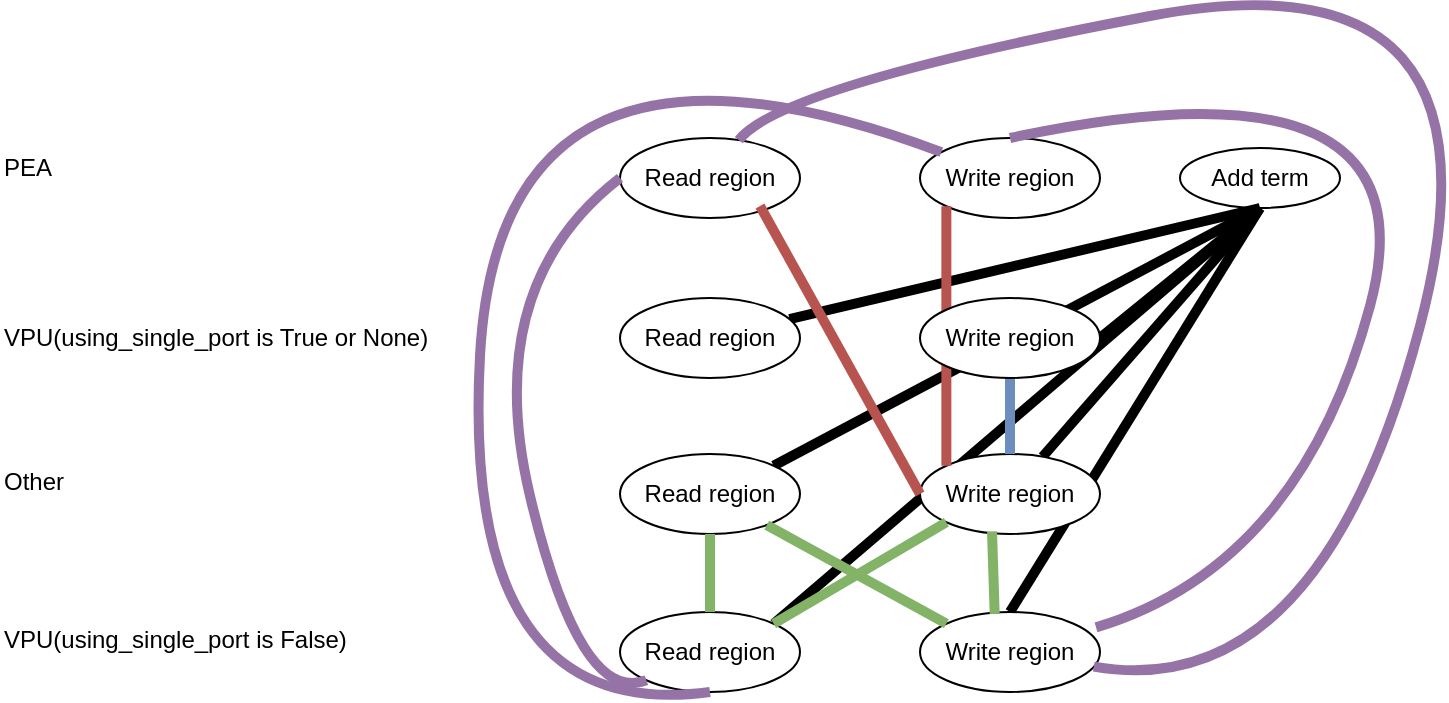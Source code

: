 <mxfile version="20.2.5" type="github">
  <diagram id="PxeQEXHzFKQ4PrNTcv5A" name="第 1 页">
    <mxGraphModel dx="2062" dy="1132" grid="1" gridSize="10" guides="1" tooltips="1" connect="1" arrows="1" fold="1" page="1" pageScale="1" pageWidth="827" pageHeight="1169" math="0" shadow="0">
      <root>
        <mxCell id="0" />
        <mxCell id="1" parent="0" />
        <mxCell id="am_DWn_WP4FMPw5h6pt2-2" value="PEA" style="text;html=1;strokeColor=none;fillColor=none;align=left;verticalAlign=middle;whiteSpace=wrap;rounded=0;" vertex="1" parent="1">
          <mxGeometry x="160" y="116" width="60" height="30" as="geometry" />
        </mxCell>
        <mxCell id="am_DWn_WP4FMPw5h6pt2-3" value="VPU(using_single_port is True or None)" style="text;html=1;strokeColor=none;fillColor=none;align=left;verticalAlign=middle;whiteSpace=wrap;rounded=0;" vertex="1" parent="1">
          <mxGeometry x="160" y="201" width="230" height="30" as="geometry" />
        </mxCell>
        <mxCell id="am_DWn_WP4FMPw5h6pt2-4" value="Other" style="text;whiteSpace=wrap;html=1;align=left;" vertex="1" parent="1">
          <mxGeometry x="160" y="274" width="60" height="40" as="geometry" />
        </mxCell>
        <mxCell id="am_DWn_WP4FMPw5h6pt2-5" value="VPU(using_single_port is False)" style="text;whiteSpace=wrap;html=1;align=left;" vertex="1" parent="1">
          <mxGeometry x="160" y="353" width="200" height="40" as="geometry" />
        </mxCell>
        <mxCell id="am_DWn_WP4FMPw5h6pt2-6" value="Read region" style="ellipse;whiteSpace=wrap;html=1;" vertex="1" parent="1">
          <mxGeometry x="470" y="116" width="90" height="40" as="geometry" />
        </mxCell>
        <mxCell id="am_DWn_WP4FMPw5h6pt2-7" value="Write region" style="ellipse;whiteSpace=wrap;html=1;" vertex="1" parent="1">
          <mxGeometry x="620" y="116" width="90" height="40" as="geometry" />
        </mxCell>
        <mxCell id="am_DWn_WP4FMPw5h6pt2-8" value="Add term" style="ellipse;whiteSpace=wrap;html=1;" vertex="1" parent="1">
          <mxGeometry x="750" y="121" width="80" height="30" as="geometry" />
        </mxCell>
        <mxCell id="am_DWn_WP4FMPw5h6pt2-20" value="" style="endArrow=none;html=1;rounded=0;entryX=0.5;entryY=1;entryDx=0;entryDy=0;strokeWidth=5;" edge="1" parent="1" source="am_DWn_WP4FMPw5h6pt2-9" target="am_DWn_WP4FMPw5h6pt2-8">
          <mxGeometry width="50" height="50" relative="1" as="geometry">
            <mxPoint x="770" y="240" as="sourcePoint" />
            <mxPoint x="820" y="190" as="targetPoint" />
          </mxGeometry>
        </mxCell>
        <mxCell id="am_DWn_WP4FMPw5h6pt2-21" value="" style="endArrow=none;html=1;rounded=0;entryX=0.5;entryY=1;entryDx=0;entryDy=0;exitX=1;exitY=0.5;exitDx=0;exitDy=0;strokeWidth=5;" edge="1" parent="1" source="am_DWn_WP4FMPw5h6pt2-10" target="am_DWn_WP4FMPw5h6pt2-8">
          <mxGeometry width="50" height="50" relative="1" as="geometry">
            <mxPoint x="567.002" y="254.822" as="sourcePoint" />
            <mxPoint x="800" y="215" as="targetPoint" />
          </mxGeometry>
        </mxCell>
        <mxCell id="am_DWn_WP4FMPw5h6pt2-22" value="" style="endArrow=none;html=1;rounded=0;entryX=0.5;entryY=1;entryDx=0;entryDy=0;exitX=1;exitY=0;exitDx=0;exitDy=0;strokeWidth=5;" edge="1" parent="1" source="am_DWn_WP4FMPw5h6pt2-11" target="am_DWn_WP4FMPw5h6pt2-8">
          <mxGeometry width="50" height="50" relative="1" as="geometry">
            <mxPoint x="567.002" y="254.822" as="sourcePoint" />
            <mxPoint x="800" y="215" as="targetPoint" />
          </mxGeometry>
        </mxCell>
        <mxCell id="am_DWn_WP4FMPw5h6pt2-23" value="" style="endArrow=none;html=1;rounded=0;entryX=0.5;entryY=1;entryDx=0;entryDy=0;strokeWidth=5;" edge="1" parent="1" source="am_DWn_WP4FMPw5h6pt2-12" target="am_DWn_WP4FMPw5h6pt2-8">
          <mxGeometry width="50" height="50" relative="1" as="geometry">
            <mxPoint x="577.002" y="264.822" as="sourcePoint" />
            <mxPoint x="810" y="225" as="targetPoint" />
          </mxGeometry>
        </mxCell>
        <mxCell id="am_DWn_WP4FMPw5h6pt2-24" value="" style="endArrow=none;html=1;rounded=0;entryX=0.5;entryY=1;entryDx=0;entryDy=0;exitX=1;exitY=0;exitDx=0;exitDy=0;strokeWidth=5;" edge="1" parent="1" source="am_DWn_WP4FMPw5h6pt2-13" target="am_DWn_WP4FMPw5h6pt2-8">
          <mxGeometry width="50" height="50" relative="1" as="geometry">
            <mxPoint x="694.575" y="311.991" as="sourcePoint" />
            <mxPoint x="800" y="215" as="targetPoint" />
          </mxGeometry>
        </mxCell>
        <mxCell id="am_DWn_WP4FMPw5h6pt2-25" value="" style="endArrow=none;html=1;rounded=0;entryX=0.5;entryY=1;entryDx=0;entryDy=0;exitX=0.5;exitY=0;exitDx=0;exitDy=0;strokeWidth=5;" edge="1" parent="1" source="am_DWn_WP4FMPw5h6pt2-14" target="am_DWn_WP4FMPw5h6pt2-8">
          <mxGeometry width="50" height="50" relative="1" as="geometry">
            <mxPoint x="704.575" y="321.991" as="sourcePoint" />
            <mxPoint x="810" y="220" as="targetPoint" />
          </mxGeometry>
        </mxCell>
        <mxCell id="am_DWn_WP4FMPw5h6pt2-9" value="Read region" style="ellipse;whiteSpace=wrap;html=1;" vertex="1" parent="1">
          <mxGeometry x="470" y="196" width="90" height="40" as="geometry" />
        </mxCell>
        <mxCell id="am_DWn_WP4FMPw5h6pt2-11" value="Read region" style="ellipse;whiteSpace=wrap;html=1;" vertex="1" parent="1">
          <mxGeometry x="470" y="274" width="90" height="40" as="geometry" />
        </mxCell>
        <mxCell id="am_DWn_WP4FMPw5h6pt2-12" value="Write region" style="ellipse;whiteSpace=wrap;html=1;" vertex="1" parent="1">
          <mxGeometry x="620" y="274" width="90" height="40" as="geometry" />
        </mxCell>
        <mxCell id="am_DWn_WP4FMPw5h6pt2-13" value="Read region" style="ellipse;whiteSpace=wrap;html=1;" vertex="1" parent="1">
          <mxGeometry x="470" y="353" width="90" height="40" as="geometry" />
        </mxCell>
        <mxCell id="am_DWn_WP4FMPw5h6pt2-14" value="Write region" style="ellipse;whiteSpace=wrap;html=1;" vertex="1" parent="1">
          <mxGeometry x="620" y="353" width="90" height="40" as="geometry" />
        </mxCell>
        <mxCell id="am_DWn_WP4FMPw5h6pt2-26" value="" style="endArrow=none;html=1;rounded=0;entryX=0.5;entryY=1;entryDx=0;entryDy=0;exitX=0.5;exitY=0;exitDx=0;exitDy=0;fillColor=#dae8fc;strokeColor=#6c8ebf;strokeWidth=5;" edge="1" parent="1" source="am_DWn_WP4FMPw5h6pt2-12" target="am_DWn_WP4FMPw5h6pt2-10">
          <mxGeometry width="50" height="50" relative="1" as="geometry">
            <mxPoint x="650" y="280" as="sourcePoint" />
            <mxPoint x="700" y="230" as="targetPoint" />
          </mxGeometry>
        </mxCell>
        <mxCell id="am_DWn_WP4FMPw5h6pt2-27" value="" style="endArrow=none;html=1;rounded=0;strokeWidth=5;exitX=0;exitY=0.5;exitDx=0;exitDy=0;fillColor=#f8cecc;strokeColor=#b85450;" edge="1" parent="1" source="am_DWn_WP4FMPw5h6pt2-12">
          <mxGeometry width="50" height="50" relative="1" as="geometry">
            <mxPoint x="490" y="200" as="sourcePoint" />
            <mxPoint x="540" y="150" as="targetPoint" />
          </mxGeometry>
        </mxCell>
        <mxCell id="am_DWn_WP4FMPw5h6pt2-28" value="" style="endArrow=none;html=1;rounded=0;strokeWidth=5;exitX=0;exitY=0;exitDx=0;exitDy=0;fillColor=#f8cecc;strokeColor=#b85450;entryX=0;entryY=1;entryDx=0;entryDy=0;" edge="1" parent="1" source="am_DWn_WP4FMPw5h6pt2-12" target="am_DWn_WP4FMPw5h6pt2-7">
          <mxGeometry width="50" height="50" relative="1" as="geometry">
            <mxPoint x="630" y="304" as="sourcePoint" />
            <mxPoint x="550" y="160" as="targetPoint" />
          </mxGeometry>
        </mxCell>
        <mxCell id="am_DWn_WP4FMPw5h6pt2-29" value="" style="endArrow=none;html=1;rounded=0;strokeWidth=5;entryX=0;entryY=0;entryDx=0;entryDy=0;fillColor=#d5e8d4;strokeColor=#82b366;" edge="1" parent="1" source="am_DWn_WP4FMPw5h6pt2-11" target="am_DWn_WP4FMPw5h6pt2-14">
          <mxGeometry width="50" height="50" relative="1" as="geometry">
            <mxPoint x="515" y="364" as="sourcePoint" />
            <mxPoint x="515" y="384.711" as="targetPoint" />
          </mxGeometry>
        </mxCell>
        <mxCell id="am_DWn_WP4FMPw5h6pt2-30" value="" style="endArrow=none;html=1;rounded=0;strokeWidth=5;entryX=1;entryY=0;entryDx=0;entryDy=0;exitX=0;exitY=1;exitDx=0;exitDy=0;fillColor=#d5e8d4;strokeColor=#82b366;" edge="1" parent="1" source="am_DWn_WP4FMPw5h6pt2-12" target="am_DWn_WP4FMPw5h6pt2-13">
          <mxGeometry width="50" height="50" relative="1" as="geometry">
            <mxPoint x="553.522" y="319.47" as="sourcePoint" />
            <mxPoint x="643.18" y="368.858" as="targetPoint" />
          </mxGeometry>
        </mxCell>
        <mxCell id="am_DWn_WP4FMPw5h6pt2-31" value="" style="endArrow=none;html=1;rounded=0;strokeWidth=5;entryX=0.415;entryY=0.025;entryDx=0;entryDy=0;exitX=0.4;exitY=0.967;exitDx=0;exitDy=0;exitPerimeter=0;entryPerimeter=0;fillColor=#d5e8d4;strokeColor=#82b366;" edge="1" parent="1" source="am_DWn_WP4FMPw5h6pt2-12" target="am_DWn_WP4FMPw5h6pt2-14">
          <mxGeometry width="50" height="50" relative="1" as="geometry">
            <mxPoint x="563.522" y="329.47" as="sourcePoint" />
            <mxPoint x="653.18" y="378.858" as="targetPoint" />
          </mxGeometry>
        </mxCell>
        <mxCell id="am_DWn_WP4FMPw5h6pt2-32" value="" style="endArrow=none;html=1;rounded=0;strokeWidth=5;entryX=0.5;entryY=0;entryDx=0;entryDy=0;exitX=0.5;exitY=1;exitDx=0;exitDy=0;fillColor=#d5e8d4;strokeColor=#82b366;" edge="1" parent="1" source="am_DWn_WP4FMPw5h6pt2-11" target="am_DWn_WP4FMPw5h6pt2-13">
          <mxGeometry width="50" height="50" relative="1" as="geometry">
            <mxPoint x="573.522" y="339.47" as="sourcePoint" />
            <mxPoint x="663.18" y="388.858" as="targetPoint" />
          </mxGeometry>
        </mxCell>
        <mxCell id="am_DWn_WP4FMPw5h6pt2-33" value="" style="curved=1;endArrow=none;html=1;rounded=0;strokeWidth=5;entryX=0;entryY=0.5;entryDx=0;entryDy=0;exitX=0;exitY=1;exitDx=0;exitDy=0;fillColor=#e1d5e7;strokeColor=#9673a6;endFill=0;" edge="1" parent="1" source="am_DWn_WP4FMPw5h6pt2-13" target="am_DWn_WP4FMPw5h6pt2-6">
          <mxGeometry width="50" height="50" relative="1" as="geometry">
            <mxPoint x="400" y="400" as="sourcePoint" />
            <mxPoint x="450" y="350" as="targetPoint" />
            <Array as="points">
              <mxPoint x="450" y="400" />
              <mxPoint x="400" y="190" />
            </Array>
          </mxGeometry>
        </mxCell>
        <mxCell id="am_DWn_WP4FMPw5h6pt2-34" value="" style="curved=1;endArrow=none;html=1;rounded=0;strokeWidth=5;exitX=0.5;exitY=1;exitDx=0;exitDy=0;fillColor=#e1d5e7;strokeColor=#9673a6;endFill=0;" edge="1" parent="1" source="am_DWn_WP4FMPw5h6pt2-13" target="am_DWn_WP4FMPw5h6pt2-7">
          <mxGeometry width="50" height="50" relative="1" as="geometry">
            <mxPoint x="493.18" y="397.142" as="sourcePoint" />
            <mxPoint x="480" y="146" as="targetPoint" />
            <Array as="points">
              <mxPoint x="390" y="410" />
              <mxPoint x="410" y="40" />
            </Array>
          </mxGeometry>
        </mxCell>
        <mxCell id="am_DWn_WP4FMPw5h6pt2-35" value="" style="curved=1;endArrow=none;html=1;rounded=0;strokeWidth=5;exitX=0.978;exitY=0.192;exitDx=0;exitDy=0;exitPerimeter=0;entryX=0.5;entryY=0;entryDx=0;entryDy=0;fillColor=#e1d5e7;strokeColor=#9673a6;endFill=0;" edge="1" parent="1" source="am_DWn_WP4FMPw5h6pt2-14" target="am_DWn_WP4FMPw5h6pt2-7">
          <mxGeometry width="50" height="50" relative="1" as="geometry">
            <mxPoint x="820" y="420" as="sourcePoint" />
            <mxPoint x="870" y="370" as="targetPoint" />
            <Array as="points">
              <mxPoint x="810" y="330" />
              <mxPoint x="880" y="70" />
            </Array>
          </mxGeometry>
        </mxCell>
        <mxCell id="am_DWn_WP4FMPw5h6pt2-36" value="" style="curved=1;endArrow=none;html=1;rounded=0;strokeWidth=5;fillColor=#e1d5e7;strokeColor=#9673a6;endFill=0;" edge="1" parent="1" source="am_DWn_WP4FMPw5h6pt2-14" target="am_DWn_WP4FMPw5h6pt2-6">
          <mxGeometry width="50" height="50" relative="1" as="geometry">
            <mxPoint x="718.02" y="370.68" as="sourcePoint" />
            <mxPoint x="675" y="126" as="targetPoint" />
            <Array as="points">
              <mxPoint x="820" y="400" />
              <mxPoint x="920" y="20" />
              <mxPoint x="550" y="90" />
            </Array>
          </mxGeometry>
        </mxCell>
        <mxCell id="am_DWn_WP4FMPw5h6pt2-10" value="Write region" style="ellipse;whiteSpace=wrap;html=1;" vertex="1" parent="1">
          <mxGeometry x="620" y="196" width="90" height="40" as="geometry" />
        </mxCell>
      </root>
    </mxGraphModel>
  </diagram>
</mxfile>
